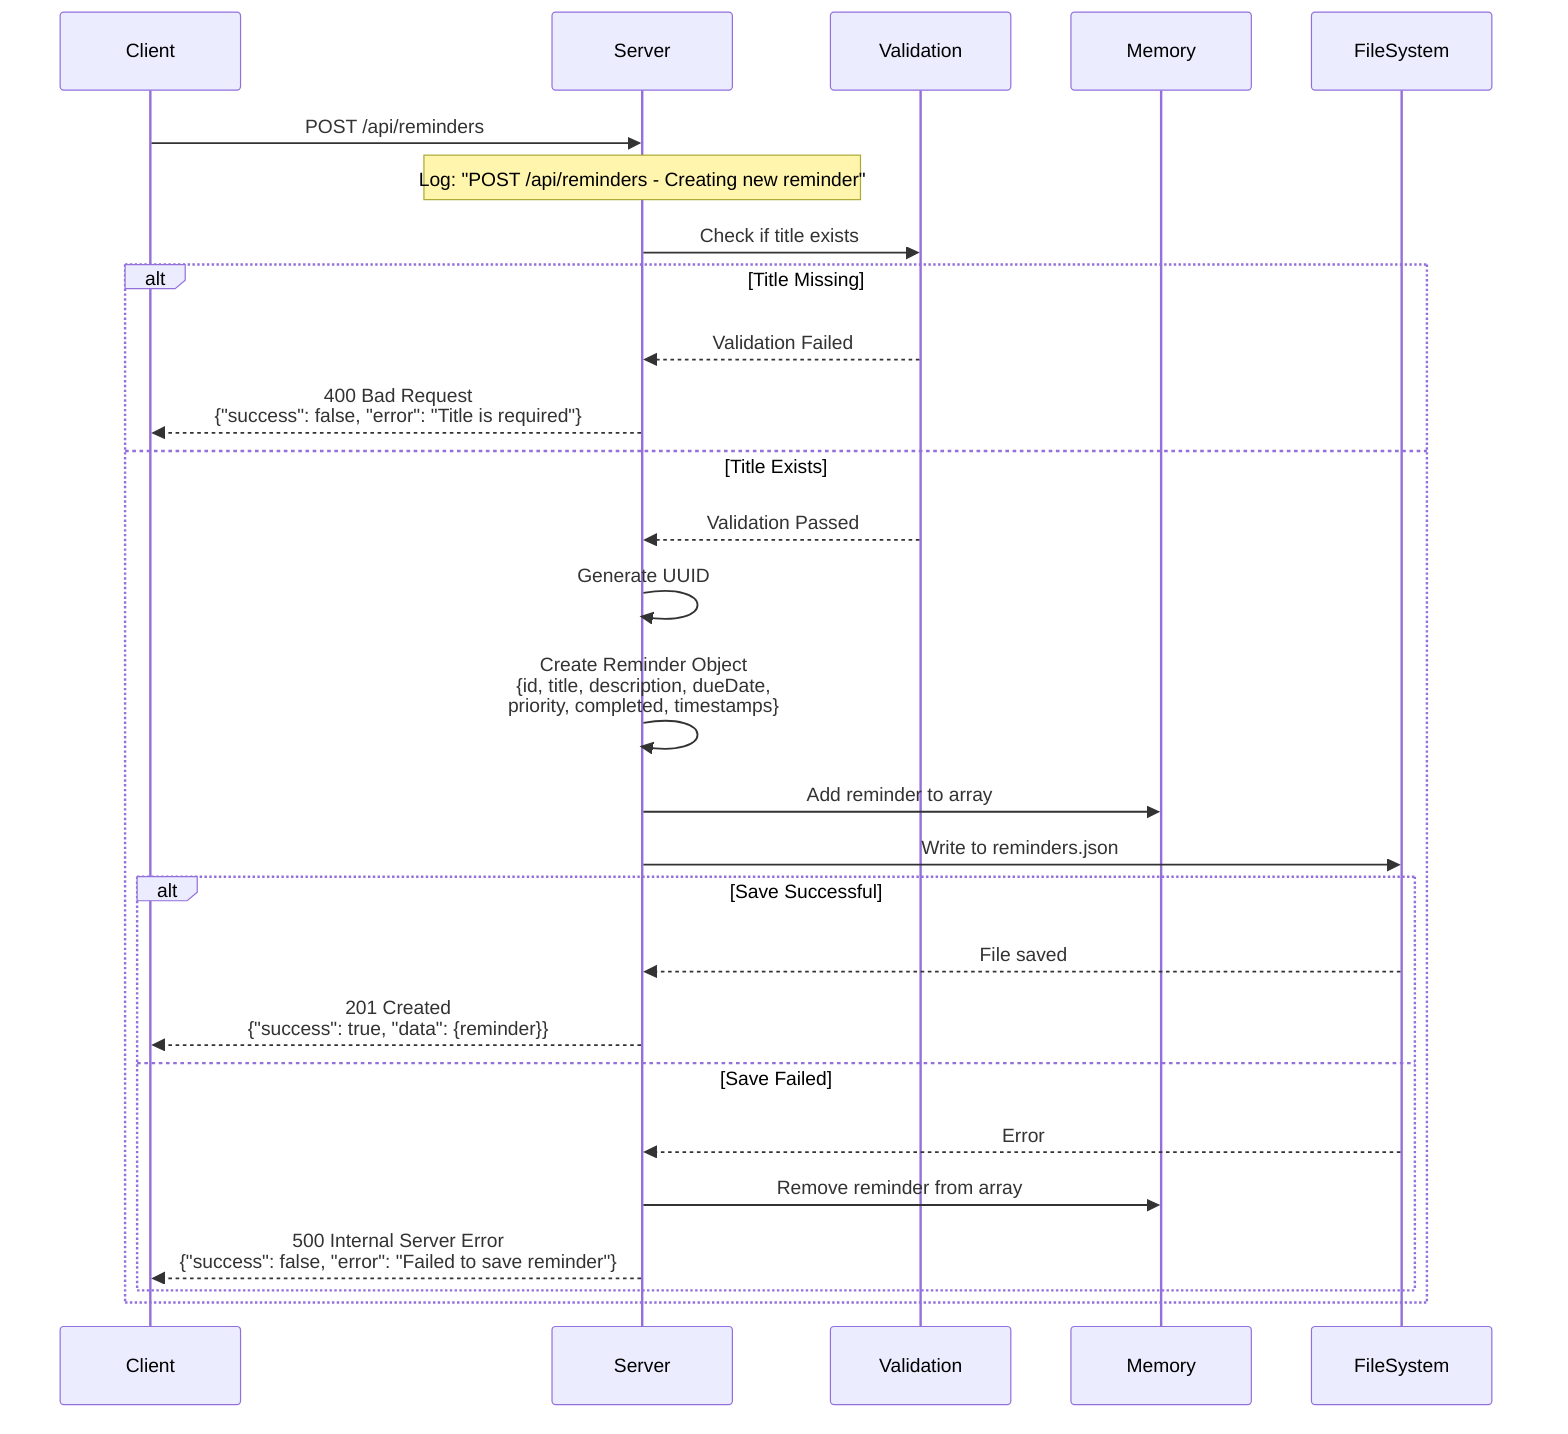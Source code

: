 sequenceDiagram
    participant Client
    participant Server
    participant Validation
    participant Memory
    participant FileSystem
    
    Client->>Server: POST /api/reminders
    Note over Server: Log: "POST /api/reminders - Creating new reminder"
    Server->>Validation: Check if title exists
    
    alt Title Missing
        Validation-->>Server: Validation Failed
        Server-->>Client: 400 Bad Request<br/>{"success": false, "error": "Title is required"}
    else Title Exists
        Validation-->>Server: Validation Passed
        Server->>Server: Generate UUID
        Server->>Server: Create Reminder Object<br/>{id, title, description, dueDate,<br/>priority, completed, timestamps}
        Server->>Memory: Add reminder to array
        Server->>FileSystem: Write to reminders.json
        
        alt Save Successful
            FileSystem-->>Server: File saved
            Server-->>Client: 201 Created<br/>{"success": true, "data": {reminder}}
        else Save Failed
            FileSystem-->>Server: Error
            Server->>Memory: Remove reminder from array
            Server-->>Client: 500 Internal Server Error<br/>{"success": false, "error": "Failed to save reminder"}
        end
    end
